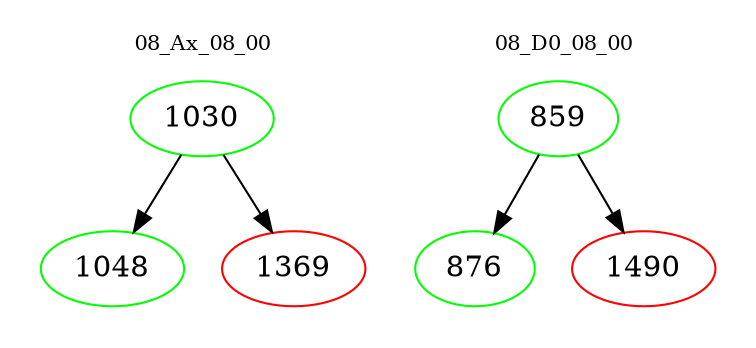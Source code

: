 digraph{
subgraph cluster_0 {
color = white
label = "08_Ax_08_00";
fontsize=10;
T0_1030 [label="1030", color="green"]
T0_1030 -> T0_1048 [color="black"]
T0_1048 [label="1048", color="green"]
T0_1030 -> T0_1369 [color="black"]
T0_1369 [label="1369", color="red"]
}
subgraph cluster_1 {
color = white
label = "08_D0_08_00";
fontsize=10;
T1_859 [label="859", color="green"]
T1_859 -> T1_876 [color="black"]
T1_876 [label="876", color="green"]
T1_859 -> T1_1490 [color="black"]
T1_1490 [label="1490", color="red"]
}
}
